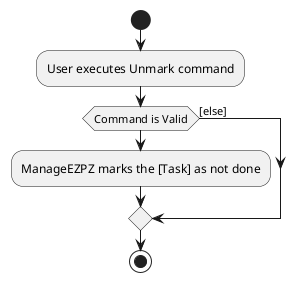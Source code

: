 @startuml
start
:User executes Unmark command;

'Since the beta syntax does not support placing the condition outside the
'diamond we place it as the true branch instead.

if (Command is Valid)
    :ManageEZPZ marks the [Task] as not done;
else ([else])
endif
stop
@enduml
